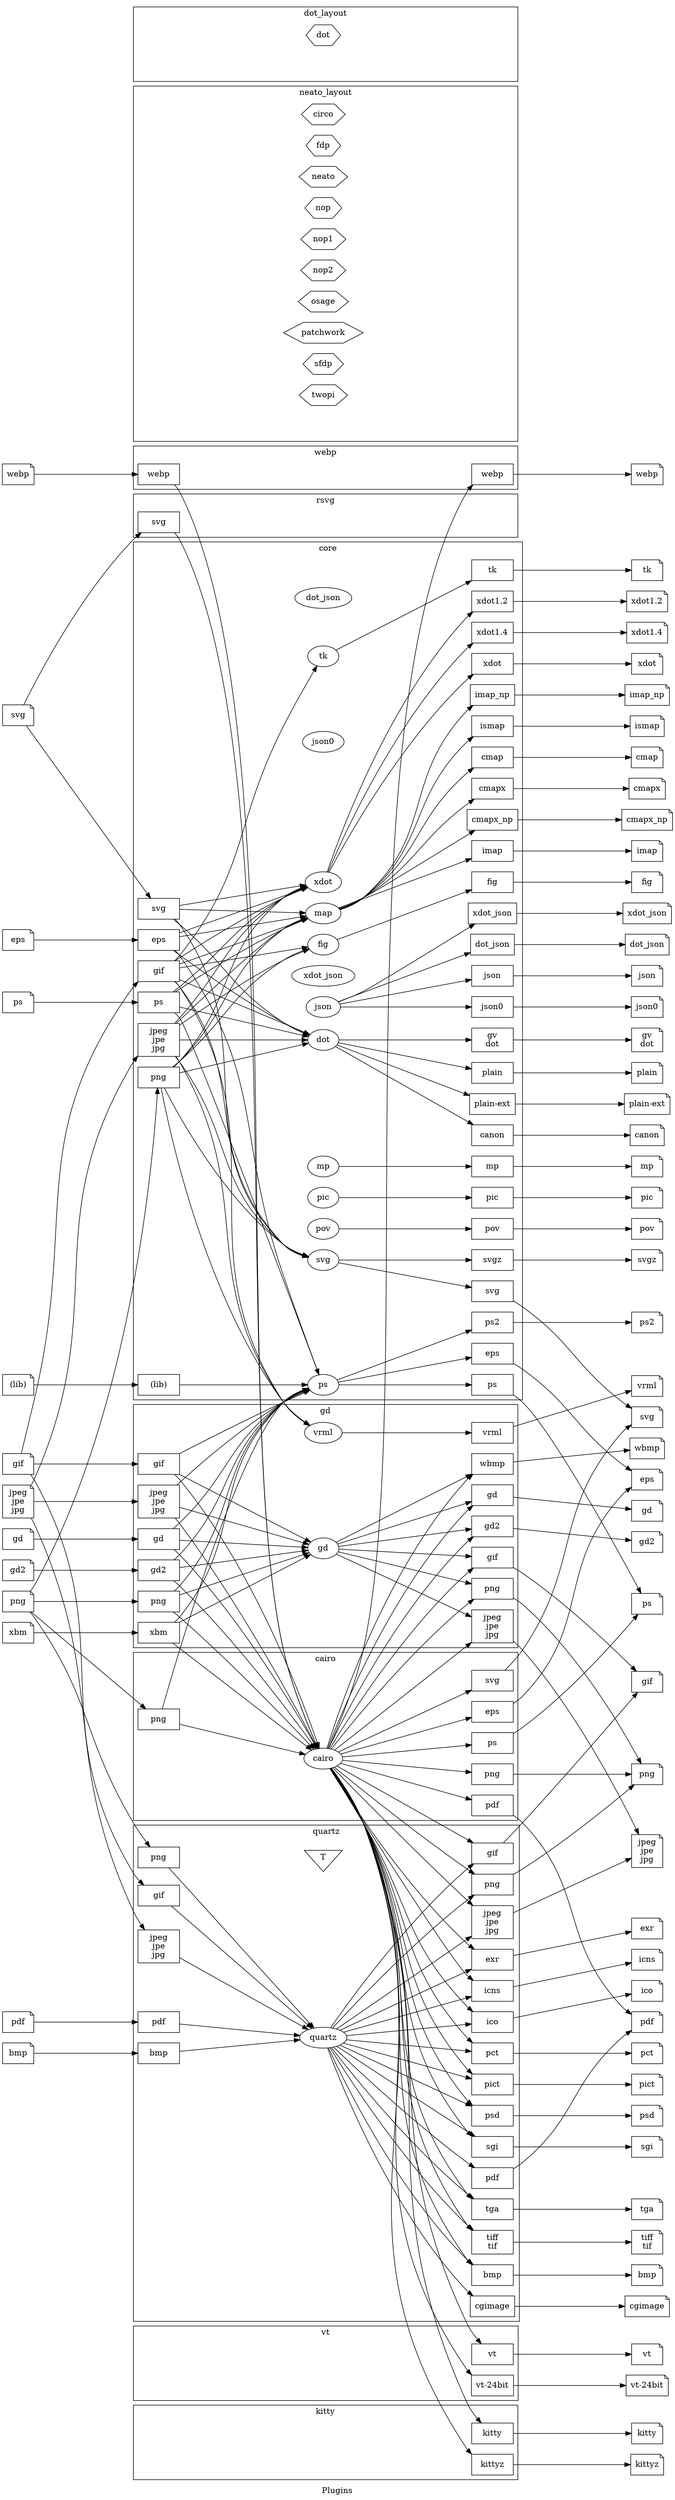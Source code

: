 digraph G {
	graph [bb="0,0,1107,4340.5",
		label=Plugins,
		lheight=0.23,
		lp="553.52,12.25",
		lwidth=0.56,
		rankdir=LR,
		ranksep=2.5
	];
	node [label="\N"];
	subgraph cluster_webp {
		graph [bb="226,3491.5,861.55,3568.5",
			label=webp,
			lheight=0.23,
			lp="543.77,3556.2",
			lwidth=0.41
		];
		subgraph webp_render {
			graph [rank=same];
			webp_render_invis	[height=0.5,
				label="",
				pos="543.52,3517.5",
				style=invis,
				width=0.75];
		}
		subgraph webp_layout {
			graph [rank=same];
		}
		subgraph webp_textlayout {
			graph [rank=same];
		}
		subgraph webp_device {
			graph [rank=same];
			webp_device_webp	[height=0.5,
				label=webp,
				pos="817.55,3517.5",
				shape=box,
				width=1];
		}
		subgraph webp_loadimage {
			graph [rank=same];
			webp_loadimage_webp	[height=0.5,
				label=webp,
				pos="270,3517.5",
				shape=box,
				width=1];
		}
		webp_render_invis -> webp_device_webp	[pos="e,781.19,3517.5 570.61,3517.5 616.51,3517.5 712.32,3517.5 769.87,3517.5",
			style=invis];
		webp_loadimage_webp -> webp_render_invis	[pos="e,516.38,3517.5 306.5,3517.5 357.84,3517.5 452.41,3517.5 504.91,3517.5",
			style=invis];
	}
	subgraph cluster_vt {
		graph [bb="226,171.5,861.55,302.5",
			label=vt,
			lheight=0.23,
			lp="543.77,290.25",
			lwidth=0.15
		];
		subgraph vt_render {
			graph [rank=same];
			vt_render_invis	[height=0.5,
				label="",
				pos="543.52,197.5",
				style=invis,
				width=0.75];
		}
		subgraph vt_layout {
			graph [rank=same];
		}
		subgraph vt_textlayout {
			graph [rank=same];
		}
		subgraph vt_device {
			graph [rank=same];
			vt_device_vt	[height=0.5,
				label=vt,
				pos="817.55,251.5",
				shape=box,
				width=1];
			"vt_device_vt-24bit"	[height=0.5,
				label="vt-24bit",
				pos="817.55,197.5",
				shape=box,
				width=1];
		}
		subgraph vt_loadimage {
			graph [rank=same];
			vt_loadimage_invis	[height=0.5,
				label="",
				pos="270,197.5",
				style=invis,
				width=1];
		}
		vt_render_invis -> "vt_device_vt-24bit"	[pos="e,781.19,197.5 570.61,197.5 616.51,197.5 712.32,197.5 769.87,197.5",
			style=invis];
		vt_loadimage_invis -> vt_render_invis	[pos="e,516.38,197.5 306.5,197.5 357.84,197.5 452.41,197.5 504.91,197.5",
			style=invis];
	}
	subgraph cluster_rsvg {
		graph [bb="226,3406.5,861.55,3483.5",
			label=rsvg,
			lheight=0.23,
			lp="543.77,3471.2",
			lwidth=0.32
		];
		subgraph rsvg_render {
			graph [rank=same];
			rsvg_render_invis	[height=0.5,
				label="",
				pos="543.52,3432.5",
				style=invis,
				width=0.75];
		}
		subgraph rsvg_layout {
			graph [rank=same];
		}
		subgraph rsvg_textlayout {
			graph [rank=same];
		}
		subgraph rsvg_device {
			graph [rank=same];
			rsvg_device_invis	[height=0.5,
				label="",
				pos="817.55,3432.5",
				style=invis,
				width=1];
		}
		subgraph rsvg_loadimage {
			graph [rank=same];
			rsvg_loadimage_svg	[height=0.5,
				label=svg,
				pos="270,3432.5",
				shape=box,
				width=1];
		}
		rsvg_render_invis -> rsvg_device_invis	[pos="e,781.19,3432.5 570.61,3432.5 616.51,3432.5 712.32,3432.5 769.87,3432.5",
			style=invis];
		rsvg_loadimage_svg -> rsvg_render_invis	[pos="e,516.38,3432.5 306.5,3432.5 357.84,3432.5 452.41,3432.5 504.91,3432.5",
			style=invis];
	}
	subgraph cluster_quartz {
		graph [bb="226,310.5,861.55,1171.5",
			label=quartz,
			lheight=0.23,
			lp="543.77,1159.2",
			lwidth=0.47
		];
		subgraph quartz_render {
			graph [rank=same];
			render_quartz	[height=0.5,
				label=quartz,
				pos="543.52,801.5",
				width=0.94305];
		}
		subgraph quartz_layout {
			graph [rank=same];
		}
		subgraph quartz_textlayout {
			graph [rank=same];
			textlayout_textlayout	[height=0.68056,
				label=T,
				pos="543.52,1114.5",
				shape=invtriangle,
				width=0.91936];
		}
		subgraph quartz_device {
			graph [rank=same];
			quartz_device_bmp	[height=0.5,
				label=bmp,
				pos="817.55,390.5",
				shape=box,
				width=1];
			quartz_device_cgimage	[height=0.5,
				label=cgimage,
				pos="817.55,336.5",
				shape=box,
				width=1];
			quartz_device_exr	[height=0.5,
				label=exr,
				pos="817.55,936.5",
				shape=box,
				width=1];
			quartz_device_gif	[height=0.5,
				label=gif,
				pos="817.55,1120.5",
				shape=box,
				width=1];
			quartz_device_icns	[height=0.5,
				label=icns,
				pos="817.55,882.5",
				shape=box,
				width=1];
			quartz_device_ico	[height=0.5,
				label=ico,
				pos="817.55,828.5",
				shape=box,
				width=1];
			quartz_device_jpg	[height=0.79861,
				label="jpeg\njpe\njpg",
				pos="817.55,1001.5",
				shape=box,
				width=1];
			quartz_device_pct	[height=0.5,
				label=pct,
				pos="817.55,774.5",
				shape=box,
				width=1];
			quartz_device_pdf	[height=0.5,
				label=pdf,
				pos="817.55,558.5",
				shape=box,
				width=1];
			quartz_device_pict	[height=0.5,
				label=pict,
				pos="817.55,720.5",
				shape=box,
				width=1];
			quartz_device_png	[height=0.5,
				label=png,
				pos="817.55,1066.5",
				shape=box,
				width=1];
			quartz_device_psd	[height=0.5,
				label=psd,
				pos="817.55,666.5",
				shape=box,
				width=1];
			quartz_device_sgi	[height=0.5,
				label=sgi,
				pos="817.55,612.5",
				shape=box,
				width=1];
			quartz_device_tga	[height=0.5,
				label=tga,
				pos="817.55,504.5",
				shape=box,
				width=1];
			quartz_device_tif	[height=0.56944,
				label="tiff\ntif",
				pos="817.55,447.5",
				shape=box,
				width=1];
		}
		subgraph quartz_loadimage {
			graph [rank=same];
			quartz_loadimage_bmp	[height=0.5,
				label=bmp,
				pos="270,774.5",
				shape=box,
				width=1];
			quartz_loadimage_gif	[height=0.5,
				label=gif,
				pos="270,1048.5",
				shape=box,
				width=1];
			quartz_loadimage_jpg	[height=0.79861,
				label="jpeg\njpe\njpg",
				pos="270,959.5",
				shape=box,
				width=1];
			quartz_loadimage_pdf	[height=0.5,
				label=pdf,
				pos="270,828.5",
				shape=box,
				width=1];
			quartz_loadimage_png	[height=0.5,
				label=png,
				pos="270,1114.5",
				shape=box,
				width=1];
		}
		render_quartz -> quartz_device_bmp	[pos="e,790,408.93 552.45,783.91 578.84,726.57 668.52,541.65 781.05,417.5 781.3,417.22 781.56,416.94 781.82,416.66"];
		render_quartz -> quartz_device_cgimage	[pos="e,789.83,354.78 550.99,783.59 574.34,720.63 659.39,505.65 781.05,363.5 781.29,363.21 781.54,362.93 781.79,362.64"];
		render_quartz -> quartz_device_exr	[pos="e,781.18,918.95 569.14,813.72 614.79,836.37 713.18,885.2 771.19,913.99"];
		render_quartz -> quartz_device_gif	[pos="e,790.72,1102 556.08,818.48 588.38,865.31 683.64,999.03 781.05,1093.5 781.42,1093.9 781.8,1094.2 782.18,1094.6"];
		render_quartz -> quartz_device_icns	[pos="e,781.24,871.99 573.63,810.17 620.79,824.21 714.26,852.04 770.51,868.79"];
		render_quartz -> quartz_device_ico	[pos="e,781.47,825.02 577.33,804.76 625.49,809.54 715.5,818.47 770.33,823.91"];
		render_quartz -> quartz_device_jpg	[pos="e,781.34,975.62 564.09,815.88 607.33,847.68 711.98,924.62 772.09,968.82"];
		render_quartz -> quartz_device_pct	[pos="e,781.47,777.98 577.33,798.24 625.49,793.46 715.5,784.53 770.33,779.09"];
		render_quartz -> quartz_device_pdf	[pos="e,791.88,576.81 560.7,785.79 598.35,749.42 695.21,657.09 781.05,585.5 781.69,584.96 782.35,584.42 783.01,583.87"];
		render_quartz -> quartz_device_pict	[pos="e,781.24,731.01 573.63,792.83 620.79,778.79 714.26,750.96 770.51,734.21"];
		render_quartz -> quartz_device_png	[pos="e,791.37,1048 559.3,817.86 595.49,857.58 692.09,961.58 781.05,1039.5 781.55,1039.9 782.07,1040.4 782.59,1040.8"];
		render_quartz -> quartz_device_psd	[pos="e,781.18,684.05 569.14,789.28 614.79,766.63 713.18,717.8 771.19,689.01"];
		render_quartz -> quartz_device_sgi	[pos="e,789.96,630.97 564.97,787.29 610.97,755.34 723.08,677.44 780.84,637.31"];
		render_quartz -> quartz_device_tga	[pos="e,791.2,522.77 557.32,784.65 591.23,740.54 687.19,619.08 781.05,531.5 781.54,531.04 782.04,530.58 782.55,530.11"];
		render_quartz -> quartz_device_tif	[pos="e,790.29,468.44 555.03,784.24 586.06,733.99 681.37,584.52 781.05,477.5 781.4,477.12 781.76,476.73 782.13,476.35"];
		quartz_loadimage_bmp -> render_quartz	[pos="e,509.99,798.26 306.5,778.03 355.91,782.94 445.38,791.84 498.83,797.16"];
		quartz_loadimage_gif -> render_quartz	[pos="e,525.38,817.1 290.97,1030.3 339.46,986.22 463.4,873.48 517.09,824.64"];
		quartz_loadimage_jpg -> render_quartz	[pos="e,519.72,814.77 306.5,938.84 359.48,908.01 458.51,850.39 509.82,820.53"];
		quartz_loadimage_pdf -> render_quartz	[pos="e,509.99,804.74 306.5,824.97 355.91,820.06 445.38,811.16 498.83,805.84"];
		quartz_loadimage_png -> render_quartz	[pos="e,528.5,817.96 287.45,1096.3 293.33,1089.8 299.99,1082.3 306,1075.5 386.16,984.43 479.93,874.89 521.2,826.53"];
		quartz_loadimage_png -> textlayout_textlayout	[pos="e,520.79,1114.5 306.5,1114.5 359.33,1114.5 457.93,1114.5 509.37,1114.5",
			style=invis];
	}
	subgraph cluster_cairo {
		graph [bb="226,1179.5,861.55,1472.5",
			label=cairo,
			lheight=0.23,
			lp="543.77,1460.2",
			lwidth=0.38
		];
		subgraph cairo_render {
			graph [rank=same];
			render_cairo	[height=0.5,
				label=cairo,
				pos="543.52,1286.5",
				width=0.8151];
		}
		subgraph cairo_layout {
			graph [rank=same];
		}
		subgraph cairo_textlayout {
			graph [rank=same];
		}
		subgraph cairo_device {
			graph [rank=same];
			cairo_device_eps	[height=0.5,
				label=eps,
				pos="817.55,1367.5",
				shape=box,
				width=1];
			cairo_device_pdf	[height=0.5,
				label=pdf,
				pos="817.55,1205.5",
				shape=box,
				width=1];
			cairo_device_png	[height=0.5,
				label=png,
				pos="817.55,1259.5",
				shape=box,
				width=1];
			cairo_device_ps	[height=0.5,
				label=ps,
				pos="817.55,1313.5",
				shape=box,
				width=1];
			cairo_device_svg	[height=0.5,
				label=svg,
				pos="817.55,1421.5",
				shape=box,
				width=1];
		}
		subgraph cairo_loadimage {
			graph [rank=same];
			cairo_loadimage_png	[height=0.5,
				label=png,
				pos="270,1354.5",
				shape=box,
				width=1];
		}
		render_cairo -> cairo_device_eps	[pos="e,781.19,1357 570.61,1294.3 616.61,1308 712.72,1336.6 770.23,1353.7"];
		render_cairo -> cairo_device_pdf	[pos="e,781.19,1216 570.61,1278.7 616.61,1265 712.72,1236.4 770.23,1219.3"];
		render_cairo -> cairo_device_png	[pos="e,781.44,1263 572.86,1283.7 619.71,1279 713.74,1269.7 770.31,1264.1"];
		render_cairo -> cairo_device_ps	[pos="e,781.44,1310 572.86,1289.3 619.71,1294 713.74,1303.3 770.31,1308.9"];
		render_cairo -> cairo_device_svg	[pos="e,781.32,1404 566.78,1297.5 611.31,1319.6 712.13,1369.7 771.16,1399"];
		cairo_loadimage_png -> render_cairo	[pos="e,515.99,1293.1 306.5,1345.6 357.82,1332.8 452.32,1309.1 504.84,1295.9"];
	}
	subgraph cluster_neato_layout {
		graph [bb="226,3576.5,861.55,4193.5",
			label=neato_layout,
			lheight=0.23,
			lp="543.77,4181.2",
			lwidth=0.97
		];
		subgraph neato_layout_render {
			graph [rank=same];
			neato_layout_render_invis	[height=0.5,
				label="",
				pos="543.52,3602.5",
				style=invis,
				width=0.75];
		}
		subgraph neato_layout_layout {
			graph [rank=same];
			layout_circo	[height=0.5,
				label=circo,
				pos="543.52,4142.5",
				shape=hexagon,
				width=0.9412];
			layout_fdp	[height=0.5,
				label=fdp,
				pos="543.52,4088.5",
				shape=hexagon,
				width=0.75];
			layout_neato	[height=0.5,
				label=neato,
				pos="543.52,4034.5",
				shape=hexagon,
				width=0.99045];
			layout_nop	[height=0.5,
				label=nop,
				pos="543.52,3980.5",
				shape=hexagon,
				width=0.79345];
			layout_nop1	[height=0.5,
				label=nop1,
				pos="543.52,3926.5",
				shape=hexagon,
				width=0.9412];
			layout_nop2	[height=0.5,
				label=nop2,
				pos="543.52,3872.5",
				shape=hexagon,
				width=0.9412];
			layout_osage	[height=0.5,
				label=osage,
				pos="543.52,3818.5",
				shape=hexagon,
				width=1.0233];
			layout_patchwork	[height=0.5,
				label=patchwork,
				pos="543.52,3764.5",
				shape=hexagon,
				width=1.5978];
			layout_sfdp	[height=0.5,
				label=sfdp,
				pos="543.52,3710.5",
				shape=hexagon,
				width=0.85912];
			layout_twopi	[height=0.5,
				label=twopi,
				pos="543.52,3656.5",
				shape=hexagon,
				width=1.0233];
		}
		subgraph neato_layout_textlayout {
			graph [rank=same];
		}
		subgraph neato_layout_device {
			graph [rank=same];
			neato_layout_device_invis	[height=0.5,
				label="",
				pos="817.55,3602.5",
				style=invis,
				width=1];
		}
		subgraph neato_layout_loadimage {
			graph [rank=same];
			neato_layout_loadimage_invis	[height=0.5,
				label="",
				pos="270,3629.5",
				style=invis,
				width=1];
		}
		neato_layout_render_invis -> neato_layout_device_invis	[pos="e,781.19,3602.5 570.61,3602.5 616.51,3602.5 712.32,3602.5 769.87,3602.5",
			style=invis];
		neato_layout_loadimage_invis -> neato_layout_render_invis	[pos="e,516.58,3605.1 305.66,3626.1 356.97,3621 452.71,3611.4 505.4,3606.2",
			style=invis];
		neato_layout_loadimage_invis -> layout_twopi	[pos="e,509.76,3653.2 305.66,3632.9 354.81,3637.8 444.74,3646.8 498.53,3652.1",
			style=invis];
	}
	subgraph cluster_kitty {
		graph [bb="226,32.5,861.55,163.5",
			label=kitty,
			lheight=0.23,
			lp="543.77,151.25",
			lwidth=0.34
		];
		subgraph kitty_render {
			graph [rank=same];
			kitty_render_invis	[height=0.5,
				label="",
				pos="543.52,58.5",
				style=invis,
				width=0.75];
		}
		subgraph kitty_layout {
			graph [rank=same];
		}
		subgraph kitty_textlayout {
			graph [rank=same];
		}
		subgraph kitty_device {
			graph [rank=same];
			kitty_device_kitty	[height=0.5,
				label=kitty,
				pos="817.55,112.5",
				shape=box,
				width=1];
			kitty_device_kittyz	[height=0.5,
				label=kittyz,
				pos="817.55,58.5",
				shape=box,
				width=1];
		}
		subgraph kitty_loadimage {
			graph [rank=same];
			kitty_loadimage_invis	[height=0.5,
				label="",
				pos="270,58.5",
				style=invis,
				width=1];
		}
		kitty_render_invis -> kitty_device_kittyz	[pos="e,781.19,58.5 570.61,58.5 616.51,58.5 712.32,58.5 769.87,58.5",
			style=invis];
		kitty_loadimage_invis -> kitty_render_invis	[pos="e,516.38,58.5 306.5,58.5 357.84,58.5 452.41,58.5 504.91,58.5",
			style=invis];
	}
	subgraph cluster_gd {
		graph [bb="226,1480.5,861.55,1903.5",
			label=gd,
			lheight=0.23,
			lp="543.77,1891.2",
			lwidth=0.19
		];
		subgraph gd_render {
			graph [rank=same];
			render_gd	[height=0.5,
				label=gd,
				pos="543.52,1652.5",
				width=0.75];
			render_vrml	[height=0.5,
				label=vrml,
				pos="543.52,1852.5",
				width=0.80088];
		}
		subgraph gd_layout {
			graph [rank=same];
		}
		subgraph gd_textlayout {
			graph [rank=same];
		}
		subgraph gd_device {
			graph [rank=same];
			gd_device_gd	[height=0.5,
				label=gd,
				pos="817.55,1744.5",
				shape=box,
				width=1];
			gd_device_gd2	[height=0.5,
				label=gd2,
				pos="817.55,1690.5",
				shape=box,
				width=1];
			gd_device_gif	[height=0.5,
				label=gif,
				pos="817.55,1636.5",
				shape=box,
				width=1];
			gd_device_jpg	[height=0.79861,
				label="jpeg\njpe\njpg",
				pos="817.55,1517.5",
				shape=box,
				width=1];
			gd_device_png	[height=0.5,
				label=png,
				pos="817.55,1582.5",
				shape=box,
				width=1];
			gd_device_vrml	[height=0.5,
				label=vrml,
				pos="817.55,1852.5",
				shape=box,
				width=1];
			gd_device_wbmp	[height=0.5,
				label=wbmp,
				pos="817.55,1798.5",
				shape=box,
				width=1];
		}
		subgraph gd_loadimage {
			graph [rank=same];
			gd_loadimage_gd	[height=0.5,
				label=gd,
				pos="270,1668.5",
				shape=box,
				width=1];
			gd_loadimage_gd2	[height=0.5,
				label=gd2,
				pos="270,1614.5",
				shape=box,
				width=1];
			gd_loadimage_gif	[height=0.5,
				label=gif,
				pos="270,1798.5",
				shape=box,
				width=1];
			gd_loadimage_jpg	[height=0.79861,
				label="jpeg\njpe\njpg",
				pos="270,1733.5",
				shape=box,
				width=1];
			gd_loadimage_png	[height=0.5,
				label=png,
				pos="270,1560.5",
				shape=box,
				width=1];
			gd_loadimage_xbm	[height=0.5,
				label=xbm,
				pos="270,1506.5",
				shape=box,
				width=1];
		}
		render_gd -> gd_device_gd	[pos="e,781.32,1732.6 568.19,1660.5 613.24,1675.7 712.04,1709.2 770.54,1728.9"];
		render_gd -> gd_device_gd2	[pos="e,781.49,1685.6 570.11,1656.1 615.9,1662.5 712.41,1676 770.14,1684"];
		render_gd -> gd_device_gif	[pos="e,781.19,1638.6 570.61,1651 616.51,1648.3 712.32,1642.6 769.87,1639.2"];
		render_gd -> gd_device_jpg	[pos="e,781.48,1534.9 565.87,1641.9 609.94,1620 711.83,1569.5 771.26,1540"];
		render_gd -> gd_device_png	[pos="e,781.18,1591.6 569.14,1646.2 614.51,1634.5 711.96,1609.4 770.1,1594.5"];
		render_gd -> gd_device_wbmp	[pos="e,782.1,1780 564.97,1663.5 608.77,1687 712.52,1742.7 772.2,1774.7"];
		render_vrml -> gd_device_vrml	[pos="e,781.37,1852.5 572.61,1852.5 619.25,1852.5 713.13,1852.5 769.86,1852.5"];
		gd_loadimage_gd -> render_gd	[pos="e,516.38,1654 306.5,1666.4 357.84,1663.4 452.41,1657.8 504.91,1654.7"];
		gd_loadimage_gd2 -> render_gd	[pos="e,516.76,1648.9 306.5,1619.5 358.08,1626.7 453.3,1640 505.65,1647.3"];
		gd_loadimage_gif -> render_gd	[pos="e,521.99,1663.5 305.39,1780 358.81,1751.3 460.89,1696.4 511.91,1669"];
		gd_loadimage_jpg -> render_gd	[pos="e,518.26,1659.7 306.5,1722.9 358.62,1707.4 455.28,1678.5 507.27,1663"];
		gd_loadimage_png -> render_gd	[pos="e,518.99,1644.5 306.5,1572.5 358.99,1590.3 456.69,1623.4 508.39,1640.9"];
		gd_loadimage_xbm -> render_gd	[pos="e,521.99,1641.5 305.39,1525 358.81,1553.7 460.89,1608.6 511.91,1636"];
	}
	subgraph cluster_dot_layout {
		graph [bb="226,4201.5,861.55,4332.5",
			label=dot_layout,
			lheight=0.23,
			lp="543.77,4320.2",
			lwidth=0.80
		];
		subgraph dot_layout_render {
			graph [rank=same];
			dot_layout_render_invis	[height=0.5,
				label="",
				pos="543.52,4227.5",
				style=invis,
				width=0.75];
		}
		subgraph dot_layout_layout {
			graph [rank=same];
			layout_dot	[height=0.5,
				label=dot,
				pos="543.52,4281.5",
				shape=hexagon,
				width=0.75];
		}
		subgraph dot_layout_textlayout {
			graph [rank=same];
		}
		subgraph dot_layout_device {
			graph [rank=same];
			dot_layout_device_invis	[height=0.5,
				label="",
				pos="817.55,4227.5",
				style=invis,
				width=1];
		}
		subgraph dot_layout_loadimage {
			graph [rank=same];
			dot_layout_loadimage_invis	[height=0.5,
				label="",
				pos="270,4254.5",
				style=invis,
				width=1];
		}
		dot_layout_render_invis -> dot_layout_device_invis	[pos="e,781.19,4227.5 570.61,4227.5 616.51,4227.5 712.32,4227.5 769.87,4227.5",
			style=invis];
		dot_layout_loadimage_invis -> dot_layout_render_invis	[pos="e,516.58,4230.1 305.66,4251.1 356.97,4246 452.71,4236.4 505.4,4231.2",
			style=invis];
		dot_layout_loadimage_invis -> layout_dot	[pos="e,518.08,4279.1 305.66,4257.9 357.39,4263.1 454.29,4272.7 506.69,4277.9",
			style=invis];
	}
	subgraph cluster_core {
		graph [bb="226,1911.5,862.05,3398.5",
			label=core,
			lheight=0.23,
			lp="544.02,3386.2",
			lwidth=0.32
		];
		subgraph core_render {
			graph [rank=same];
			render_dot	[height=0.5,
				label=dot,
				pos="543.52,2534.5",
				width=0.75];
			render_dot_json	[height=0.5,
				label=dot_json,
				pos="543.52,3299.5",
				width=1.1847];
			render_fig	[height=0.5,
				label=fig,
				pos="543.52,2699.5",
				width=0.75];
			render_json	[height=0.5,
				label=json,
				pos="543.52,2591.5",
				width=0.75];
			render_json0	[height=0.5,
				label=json0,
				pos="543.52,3050.5",
				width=0.85775];
			render_map	[height=0.5,
				label=map,
				pos="543.52,2753.5",
				width=0.75823];
			render_mp	[height=0.5,
				label=mp,
				pos="543.52,2315.5",
				width=0.75];
			render_pic	[height=0.5,
				label=pic,
				pos="543.52,2261.5",
				width=0.75];
			render_pov	[height=0.5,
				label=pov,
				pos="543.52,2207.5",
				width=0.75];
			render_ps	[height=0.5,
				label=ps,
				pos="543.52,1937.5",
				width=0.75];
			render_svg	[height=0.5,
				label=svg,
				pos="543.52,2153.5",
				width=0.75];
			render_tk	[height=0.5,
				label=tk,
				pos="543.52,3198.5",
				width=0.75];
			render_xdot	[height=0.5,
				label=xdot,
				pos="543.52,2807.5",
				width=0.75823];
			render_xdot_json	[height=0.5,
				label=xdot_json,
				pos="543.52,2645.5",
				width=1.3127];
		}
		subgraph core_layout {
			graph [rank=same];
		}
		subgraph core_textlayout {
			graph [rank=same];
		}
		subgraph core_device {
			graph [rank=same];
			core_device_canon	[height=0.5,
				label=canon,
				pos="817.55,2369.5",
				shape=box,
				width=1];
			core_device_cmap	[height=0.5,
				label=cmap,
				pos="817.55,3023.5",
				shape=box,
				width=1];
			core_device_cmapx	[height=0.5,
				label=cmapx,
				pos="817.55,2969.5",
				shape=box,
				width=1];
			core_device_cmapx_np	[height=0.5,
				label=cmapx_np,
				pos="817.55,2915.5",
				shape=box,
				width=1.0139];
			core_device_gv	[height=0.56944,
				label="gv\ndot",
				pos="817.55,2534.5",
				shape=box,
				width=1];
			core_device_dot_json	[height=0.5,
				label=dot_json,
				pos="817.55,2699.5",
				shape=box,
				width=1];
			core_device_eps	[height=0.5,
				label=eps,
				pos="817.55,1991.5",
				shape=box,
				width=1];
			core_device_fig	[height=0.5,
				label=fig,
				pos="817.55,2807.5",
				shape=box,
				width=1];
			core_device_imap	[height=0.5,
				label=imap,
				pos="817.55,2861.5",
				shape=box,
				width=1];
			core_device_imap_np	[height=0.5,
				label=imap_np,
				pos="817.55,3131.5",
				shape=box,
				width=1];
			core_device_ismap	[height=0.5,
				label=ismap,
				pos="817.55,3077.5",
				shape=box,
				width=1];
			core_device_json	[height=0.5,
				label=json,
				pos="817.55,2645.5",
				shape=box,
				width=1];
			core_device_json0	[height=0.5,
				label=json0,
				pos="817.55,2591.5",
				shape=box,
				width=1];
			core_device_mp	[height=0.5,
				label=mp,
				pos="817.55,2315.5",
				shape=box,
				width=1];
			core_device_pic	[height=0.5,
				label=pic,
				pos="817.55,2261.5",
				shape=box,
				width=1];
			core_device_plain	[height=0.5,
				label=plain,
				pos="817.55,2477.5",
				shape=box,
				width=1];
			"core_device_plain-ext"	[height=0.5,
				label="plain-ext",
				pos="817.55,2423.5",
				shape=box,
				width=1];
			core_device_pov	[height=0.5,
				label=pov,
				pos="817.55,2207.5",
				shape=box,
				width=1];
			core_device_ps	[height=0.5,
				label=ps,
				pos="817.55,1937.5",
				shape=box,
				width=1];
			core_device_ps2	[height=0.5,
				label=ps2,
				pos="817.55,2045.5",
				shape=box,
				width=1];
			core_device_svg	[height=0.5,
				label=svg,
				pos="817.55,2099.5",
				shape=box,
				width=1];
			core_device_svgz	[height=0.5,
				label=svgz,
				pos="817.55,2153.5",
				shape=box,
				width=1];
			core_device_tk	[height=0.5,
				label=tk,
				pos="817.55,3347.5",
				shape=box,
				width=1];
			core_device_xdot	[height=0.5,
				label=xdot,
				pos="817.55,3185.5",
				shape=box,
				width=1];
			"core_device_xdot1.2"	[height=0.5,
				label="xdot1.2",
				pos="817.55,3293.5",
				shape=box,
				width=1];
			"core_device_xdot1.4"	[height=0.5,
				label="xdot1.4",
				pos="817.55,3239.5",
				shape=box,
				width=1];
			core_device_xdot_json	[height=0.5,
				label=xdot_json,
				pos="817.55,2753.5",
				shape=box,
				width=1];
		}
		subgraph core_loadimage {
			graph [rank=same];
			"core_loadimage_(lib)"	[height=0.5,
				label="(lib)",
				pos="270,1937.5",
				shape=box,
				width=1];
			core_loadimage_eps	[height=0.5,
				label=eps,
				pos="270,2707.5",
				shape=box,
				width=1];
			core_loadimage_gif	[height=0.5,
				label=gif,
				pos="270,2653.5",
				shape=box,
				width=1];
			core_loadimage_jpg	[height=0.79861,
				label="jpeg\njpe\njpg",
				pos="270,2534.5",
				shape=box,
				width=1];
			core_loadimage_png	[height=0.5,
				label=png,
				pos="270,2469.5",
				shape=box,
				width=1];
			core_loadimage_ps	[height=0.5,
				label=ps,
				pos="270,2599.5",
				shape=box,
				width=1];
			core_loadimage_svg	[height=0.5,
				label=svg,
				pos="270,2761.5",
				shape=box,
				width=1];
		}
		render_dot -> core_device_canon	[pos="e,786.31,2387.8 564.09,2522.6 608.42,2495.7 717.29,2429.7 776.54,2393.8"];
		render_dot -> core_device_gv	[pos="e,781.19,2534.5 570.61,2534.5 616.51,2534.5 712.32,2534.5 769.87,2534.5"];
		render_dot -> core_device_plain	[pos="e,781.33,2484.9 569.63,2529.2 615.25,2519.7 712.39,2499.3 770.3,2487.2"];
		render_dot -> "core_device_plain-ext"	[pos="e,781.47,2437.8 567.25,2525.2 611.96,2507 712.14,2466.1 770.99,2442.1"];
		render_fig -> core_device_fig	[pos="e,781.47,2793.6 567.25,2708.5 611.96,2726.3 712.14,2766 770.99,2789.4"];
		render_json -> core_device_dot_json	[pos="e,781.47,2685.6 567.25,2600.5 611.96,2618.3 712.14,2658 770.99,2681.4"];
		render_json -> core_device_json	[pos="e,781.33,2638.5 569.63,2596.5 615.25,2605.5 712.39,2624.8 770.3,2636.3"];
		render_json -> core_device_json0	[pos="e,781.19,2591.5 570.61,2591.5 616.51,2591.5 712.32,2591.5 769.87,2591.5"];
		render_json -> core_device_xdot_json	[pos="e,789.59,2735.2 566.56,2601.3 577.13,2606.2 589.9,2612.4 601.05,2618.5 665.69,2654 737.76,2700.7 780.02,2728.8"];
		render_map -> core_device_cmap	[pos="e,791.14,3005.3 568.09,2762.1 578.76,2766.6 591.17,2772.8 601.05,2780.5 699.7,2857.2 690.74,2910.1 781.05,2996.5 781.53,2997 782.03,\
2997.4 782.54,2997.9"];
		render_map -> core_device_cmapx	[pos="e,791.89,2951.2 567.61,2762.7 578.19,2767.4 590.65,2773.6 601.05,2780.5 690.52,2840.3 698.14,2873.9 781.05,2942.5 781.69,2943 782.35,\
2943.6 783.02,2944.1"];
		render_map -> core_device_cmapx_np	[pos="e,789.59,2897.2 566.83,2763.4 577.35,2768.3 589.99,2774.4 601.05,2780.5 665.69,2816 737.76,2862.7 780.02,2890.8"];
		render_map -> core_device_imap	[pos="e,781.47,2847.6 567.25,2762.5 611.96,2780.3 712.14,2820 770.99,2843.4"];
		render_map -> core_device_imap_np	[pos="e,789.87,3113.2 568.5,2761.1 579.39,2765.5 591.86,2771.9 601.05,2780.5 721.05,2893.3 673.19,2980 781.05,3104.5 781.29,3104.8 781.54,\
3105.1 781.8,3105.4"];
		render_map -> core_device_ismap	[pos="e,790.47,3059.3 568.47,2761.6 579.23,2766 591.6,2772.3 601.05,2780.5 710.02,2875 682.29,2945.4 781.05,3050.5 781.4,3050.9 781.77,\
3051.3 782.14,3051.6"];
		render_mp -> core_device_mp	[pos="e,781.19,2315.5 570.61,2315.5 616.51,2315.5 712.32,2315.5 769.87,2315.5"];
		render_pic -> core_device_pic	[pos="e,781.19,2261.5 570.61,2261.5 616.51,2261.5 712.32,2261.5 769.87,2261.5"];
		render_pov -> core_device_pov	[pos="e,781.19,2207.5 570.61,2207.5 616.51,2207.5 712.32,2207.5 769.87,2207.5"];
		render_ps -> core_device_eps	[pos="e,781.33,1984.5 569.63,1942.5 615.25,1951.5 712.39,1970.8 770.3,1982.3"];
		render_ps -> core_device_ps	[pos="e,781.19,1937.5 570.61,1937.5 616.51,1937.5 712.32,1937.5 769.87,1937.5"];
		render_ps -> core_device_ps2	[pos="e,781.47,2031.6 567.25,1946.5 611.96,1964.3 712.14,2004 770.99,2027.4"];
		render_svg -> core_device_svg	[pos="e,781.33,2106.5 569.63,2148.5 615.25,2139.5 712.39,2120.2 770.3,2108.7"];
		render_svg -> core_device_svgz	[pos="e,781.19,2153.5 570.61,2153.5 616.51,2153.5 712.32,2153.5 769.87,2153.5"];
		render_tk -> core_device_tk	[pos="e,783.01,3329.1 564.97,3209.7 609,3233.8 713.62,3291.1 773.15,3323.7"];
		render_xdot -> core_device_xdot	[pos="e,790.48,3167.3 553.4,2824.6 581.64,2878.1 673.84,3045 781.05,3158.5 781.4,3158.9 781.77,3159.3 782.14,3159.6"];
		render_xdot -> "core_device_xdot1.2"	[pos="e,789.78,3275.3 550.46,2825.4 572.62,2890.3 655.71,3117.1 781.05,3266.5 781.29,3266.8 781.53,3267.1 781.78,3267.4"];
		render_xdot -> "core_device_xdot1.4"	[pos="e,789.93,3221.1 551.68,2824.8 576.64,2883.9 664.74,3081.1 781.05,3212.5 781.3,3212.8 781.55,3213.1 781.81,3213.3"];
		"core_loadimage_(lib)" -> render_ps	[pos="e,516.38,1937.5 306.5,1937.5 357.84,1937.5 452.41,1937.5 504.91,1937.5"];
		core_loadimage_eps -> render_dot	[pos="e,521.31,2545.1 296.94,2689 336.81,2660.9 415.91,2606.3 486,2564.5 494.05,2559.7 502.94,2554.8 511.23,2550.4"];
		core_loadimage_eps -> render_map	[pos="e,516.76,2749.1 306.5,2713.5 358.08,2722.3 453.3,2738.4 505.65,2747.3"];
		core_loadimage_eps -> render_ps	[pos="e,537.16,1955.4 298.24,2689.3 301.12,2686.6 303.8,2683.6 306,2680.5 327.84,2649.3 493.94,2099.2 533.9,1966.2"];
		core_loadimage_eps -> render_xdot	[pos="e,518.99,2798.8 306.5,2720.6 358.99,2739.9 456.69,2775.9 508.39,2794.9"];
		core_loadimage_gif -> render_dot	[pos="e,520.43,2544.2 306.5,2637.9 359.53,2614.7 458.68,2571.2 509.96,2548.8"];
		core_loadimage_gif -> render_fig	[pos="e,517.13,2695.2 306.5,2659.5 358.22,2668.3 453.8,2684.5 506.06,2693.3"];
		core_loadimage_gif -> render_map	[pos="e,518.99,2744.8 306.5,2666.6 358.99,2685.9 456.69,2721.9 508.39,2740.9"];
		core_loadimage_gif -> render_svg	[pos="e,518.33,2160.5 298.01,2635.1 300.93,2632.5 303.68,2629.6 306,2626.5 435.13,2456.2 339.61,2336.3 486,2180.5 492.06,2174.1 499.97,\
2169 507.96,2165.1"];
		core_loadimage_gif -> render_tk	[pos="e,534.41,3181.3 297.89,2672 300.83,2674.6 303.62,2677.5 306,2680.5 426.26,2832.4 405,2901.5 486,3077.5 500.8,3109.6 518.04,3146.5 \
529.55,3171"];
		core_loadimage_gif -> render_xdot	[pos="e,520.29,2797.4 300.09,2671.8 340.99,2697.3 418.09,2744.3 486,2780.5 493.65,2784.6 502.02,2788.7 509.92,2792.5"];
		core_loadimage_jpg -> render_dot	[pos="e,516.38,2534.5 306.5,2534.5 357.84,2534.5 452.41,2534.5 504.91,2534.5"];
		core_loadimage_jpg -> render_fig	[pos="e,520.46,2689.7 306.3,2559.1 348.22,2587.9 420.71,2636.1 486,2672.5 493.73,2676.8 502.25,2681.1 510.29,2685"];
		core_loadimage_jpg -> render_map	[pos="e,519.45,2744.3 298.39,2563.7 337.29,2604 412.06,2677.3 486,2726.5 493.16,2731.3 501.29,2735.7 509.1,2739.5"];
		core_loadimage_jpg -> render_svg	[pos="e,518.59,2161.2 298.82,2505.6 301.34,2502.6 303.78,2499.5 306,2496.5 401.36,2366 367.66,2290.6 486,2180.5 492.42,2174.5 500.41,2169.6 \
508.34,2165.7"];
		core_loadimage_jpg -> render_xdot	[pos="e,519.02,2798.9 297.85,2563.5 300.61,2566.5 303.37,2569.6 306,2572.5 387.42,2663.7 388.79,2706.4 486,2780.5 492.84,2785.7 500.84,\
2790.3 508.64,2794.1"];
		core_loadimage_png -> render_dot	[pos="e,517.51,2528.5 306.5,2478 358.35,2490.4 454.29,2513.4 506.46,2525.9"];
		core_loadimage_png -> render_fig	[pos="e,519.58,2690.6 295.4,2487.7 299.01,2490.6 302.64,2493.6 306,2496.5 390.44,2569.9 394.29,2608.4 486,2672.5 493.11,2677.5 501.27,\
2682 509.15,2685.8"];
		core_loadimage_png -> render_map	[pos="e,518.85,2745.1 296.49,2487.9 299.8,2490.7 303.06,2493.6 306,2496.5 398.11,2588 384.76,2645.3 486,2726.5 492.71,2731.9 500.66,2736.5 \
508.45,2740.3"];
		core_loadimage_png -> render_svg	[pos="e,519.04,2161.7 280.44,2451.2 306.78,2401.6 385.79,2262.9 486,2180.5 492.7,2175 500.71,2170.3 508.56,2166.4"];
		core_loadimage_png -> render_xdot	[pos="e,518.48,2799.5 297.13,2488 300.27,2490.7 303.31,2493.6 306,2496.5 406.69,2606.9 374.22,2681.3 486,2780.5 492.43,2786.2 500.28,2791 \
508.06,2794.8"];
		core_loadimage_ps -> render_dot	[pos="e,517.51,2540.5 306.5,2591 358.35,2578.6 454.29,2555.6 506.46,2543.1"];
		core_loadimage_ps -> render_map	[pos="e,520.29,2743.4 300.09,2617.8 340.99,2643.3 418.09,2690.3 486,2726.5 493.65,2730.6 502.02,2734.7 509.92,2738.5"];
		core_loadimage_ps -> render_ps	[pos="e,537.33,1955.4 298.09,2581.2 301,2578.5 303.72,2575.6 306,2572.5 382.6,2468.6 501.73,2076 534.14,1966.2"];
		core_loadimage_ps -> render_xdot	[pos="e,519.79,2798.3 295.23,2617.9 298.86,2620.8 302.55,2623.7 306,2626.5 387.71,2692.9 397.74,2723.1 486,2780.5 493.27,2785.2 501.5,\
2789.6 509.38,2793.5"];
		core_loadimage_svg -> render_dot	[pos="e,520.51,2544.5 295.35,2743.2 298.97,2740.4 302.62,2737.4 306,2734.5 389.67,2663 396.59,2628.7 486,2564.5 493.55,2559.1 502.21,2554 \
510.43,2549.6"];
		core_loadimage_svg -> render_map	[pos="e,515.99,2754.3 306.5,2760.5 357.71,2758.9 451.92,2756.2 504.5,2754.6"];
		core_loadimage_svg -> render_svg	[pos="e,518.04,2160.3 298.22,2743.3 301.11,2740.6 303.79,2737.6 306,2734.5 455.15,2522.9 315.36,2375.2 486,2180.5 491.83,2173.8 499.66,\
2168.7 507.64,2164.8"];
		core_loadimage_svg -> render_xdot	[pos="e,516.76,2803.1 306.5,2767.5 358.08,2776.3 453.3,2792.4 505.65,2801.3"];
	}
	subgraph output_formats {
		graph [rank=same];
		output_webp	[height=0.5,
			label=webp,
			pos="1070.5,3517.5",
			shape=note,
			width=0.75];
		output_vt	[height=0.5,
			label=vt,
			pos="1070.5,251.5",
			shape=note,
			width=0.75];
		"output_vt-24bit"	[height=0.5,
			label="vt-24bit",
			pos="1070.5,197.5",
			shape=note,
			width=0.81597];
		output_bmp	[height=0.5,
			label=bmp,
			pos="1070.5,390.5",
			shape=note,
			width=0.75];
		output_cgimage	[height=0.5,
			label=cgimage,
			pos="1070.5,336.5",
			shape=note,
			width=0.86806];
		output_exr	[height=0.5,
			label=exr,
			pos="1070.5,990.5",
			shape=note,
			width=0.75];
		output_gif	[height=0.5,
			label=gif,
			pos="1070.5,1420.5",
			shape=note,
			width=0.75];
		output_icns	[height=0.5,
			label=icns,
			pos="1070.5,936.5",
			shape=note,
			width=0.75];
		output_ico	[height=0.5,
			label=ico,
			pos="1070.5,882.5",
			shape=note,
			width=0.75];
		output_jpg	[height=0.79861,
			label="jpeg\njpe\njpg",
			pos="1070.5,1125.5",
			shape=note,
			width=0.75];
		output_pct	[height=0.5,
			label=pct,
			pos="1070.5,774.5",
			shape=note,
			width=0.75];
		output_pdf	[height=0.5,
			label=pdf,
			pos="1070.5,828.5",
			shape=note,
			width=0.75];
		output_pict	[height=0.5,
			label=pict,
			pos="1070.5,720.5",
			shape=note,
			width=0.75];
		output_png	[height=0.5,
			label=png,
			pos="1070.5,1259.5",
			shape=note,
			width=0.75];
		output_psd	[height=0.5,
			label=psd,
			pos="1070.5,666.5",
			shape=note,
			width=0.75];
		output_sgi	[height=0.5,
			label=sgi,
			pos="1070.5,612.5",
			shape=note,
			width=0.75];
		output_tga	[height=0.5,
			label=tga,
			pos="1070.5,504.5",
			shape=note,
			width=0.75];
		output_tif	[height=0.56944,
			label="tiff\ntif",
			pos="1070.5,447.5",
			shape=note,
			width=0.75];
		output_eps	[height=0.5,
			label=eps,
			pos="1070.5,1771.5",
			shape=note,
			width=0.75];
		output_ps	[height=0.5,
			label=ps,
			pos="1070.5,1555.5",
			shape=note,
			width=0.75];
		output_svg	[height=0.5,
			label=svg,
			pos="1070.5,1879.5",
			shape=note,
			width=0.75];
		output_kitty	[height=0.5,
			label=kitty,
			pos="1070.5,112.5",
			shape=note,
			width=0.75];
		output_kittyz	[height=0.5,
			label=kittyz,
			pos="1070.5,58.5",
			shape=note,
			width=0.75];
		output_gd	[height=0.5,
			label=gd,
			pos="1070.5,1717.5",
			shape=note,
			width=0.75];
		output_gd2	[height=0.5,
			label=gd2,
			pos="1070.5,1663.5",
			shape=note,
			width=0.75];
		output_vrml	[height=0.5,
			label=vrml,
			pos="1070.5,1933.5",
			shape=note,
			width=0.75];
		output_wbmp	[height=0.5,
			label=wbmp,
			pos="1070.5,1825.5",
			shape=note,
			width=0.75];
		output_canon	[height=0.5,
			label=canon,
			pos="1070.5,2369.5",
			shape=note,
			width=0.75];
		output_cmap	[height=0.5,
			label=cmap,
			pos="1070.5,3023.5",
			shape=note,
			width=0.75];
		output_cmapx	[height=0.5,
			label=cmapx,
			pos="1070.5,2969.5",
			shape=note,
			width=0.75];
		output_cmapx_np	[height=0.5,
			label=cmapx_np,
			pos="1070.5,2915.5",
			shape=note,
			width=1.0139];
		output_gv	[height=0.56944,
			label="gv\ndot",
			pos="1070.5,2534.5",
			shape=note,
			width=0.75];
		output_dot_json	[height=0.5,
			label=dot_json,
			pos="1070.5,2699.5",
			shape=note,
			width=0.86806];
		output_fig	[height=0.5,
			label=fig,
			pos="1070.5,2807.5",
			shape=note,
			width=0.75];
		output_imap	[height=0.5,
			label=imap,
			pos="1070.5,2861.5",
			shape=note,
			width=0.75];
		output_imap_np	[height=0.5,
			label=imap_np,
			pos="1070.5,3131.5",
			shape=note,
			width=0.88889];
		output_ismap	[height=0.5,
			label=ismap,
			pos="1070.5,3077.5",
			shape=note,
			width=0.75];
		output_json	[height=0.5,
			label=json,
			pos="1070.5,2645.5",
			shape=note,
			width=0.75];
		output_json0	[height=0.5,
			label=json0,
			pos="1070.5,2591.5",
			shape=note,
			width=0.75];
		output_mp	[height=0.5,
			label=mp,
			pos="1070.5,2315.5",
			shape=note,
			width=0.75];
		output_pic	[height=0.5,
			label=pic,
			pos="1070.5,2261.5",
			shape=note,
			width=0.75];
		output_plain	[height=0.5,
			label=plain,
			pos="1070.5,2477.5",
			shape=note,
			width=0.75];
		"output_plain-ext"	[height=0.5,
			label="plain-ext",
			pos="1070.5,2423.5",
			shape=note,
			width=0.88889];
		output_pov	[height=0.5,
			label=pov,
			pos="1070.5,2207.5",
			shape=note,
			width=0.75];
		output_ps2	[height=0.5,
			label=ps2,
			pos="1070.5,2045.5",
			shape=note,
			width=0.75];
		output_svgz	[height=0.5,
			label=svgz,
			pos="1070.5,2153.5",
			shape=note,
			width=0.75];
		output_tk	[height=0.5,
			label=tk,
			pos="1070.5,3347.5",
			shape=note,
			width=0.75];
		output_xdot	[height=0.5,
			label=xdot,
			pos="1070.5,3185.5",
			shape=note,
			width=0.75];
		"output_xdot1.2"	[height=0.5,
			label="xdot1.2",
			pos="1070.5,3293.5",
			shape=note,
			width=0.79514];
		"output_xdot1.4"	[height=0.5,
			label="xdot1.4",
			pos="1070.5,3239.5",
			shape=note,
			width=0.79514];
		output_xdot_json	[height=0.5,
			label=xdot_json,
			pos="1070.5,2753.5",
			shape=note,
			width=0.96181];
	}
	webp_device_webp -> output_webp	[pos="e,1043.1,3517.5 853.97,3517.5 900.94,3517.5 983.47,3517.5 1031.6,3517.5"];
	webp_loadimage_webp -> render_cairo	[pos="e,535.93,1304.3 297.27,3499.2 300.71,3495.7 303.8,3491.8 306,3487.5 511.48,3088.6 401.61,1917.2 486,1476.5 497.23,1417.8 519.21,\
1351.4 532.21,1314.7"];
	vt_device_vt -> output_vt	[pos="e,1043.1,251.5 853.97,251.5 900.94,251.5 983.47,251.5 1031.6,251.5"];
	"vt_device_vt-24bit" -> "output_vt-24bit"	[pos="e,1040.9,197.5 853.97,197.5 900.29,197.5 981.2,197.5 1029.6,197.5"];
	vt_loadimage_invis_src	[height=0.5,
		label="",
		pos="27,197.5",
		style=invis,
		width=0.75];
	vt_loadimage_invis_src -> vt_loadimage_invis	[pos="e,233.85,197.5 54.25,197.5 94.57,197.5 172.32,197.5 222.38,197.5",
		style=invis];
	rsvg_loadimage_svg -> render_cairo	[pos="e,535.95,1304.3 297.25,3414.2 300.7,3410.7 303.79,3406.8 306,3402.5 503.62,3020.8 404.32,1898.5 486,1476.5 497.35,1417.9 519.29,\
1351.4 532.24,1314.7"];
	quartz_device_bmp -> output_bmp	[pos="e,1043.1,390.5 853.97,390.5 900.94,390.5 983.47,390.5 1031.6,390.5"];
	quartz_device_cgimage -> output_cgimage	[pos="e,1039,336.5 853.97,336.5 899.67,336.5 979.02,336.5 1027.7,336.5"];
	quartz_device_exr -> output_exr	[pos="e,1043.1,984.81 853.97,944.12 901.04,954.25 983.82,972.06 1032,982.41"];
	quartz_device_gif -> output_gif	[pos="e,1054.1,1402 833.87,1138.8 876.49,1189.8 996.61,1333.3 1046.9,1393.5"];
	quartz_device_icns -> output_icns	[pos="e,1043.1,930.81 853.97,890.12 901.04,900.25 983.82,918.06 1032,928.41"];
	quartz_device_ico -> output_ico	[pos="e,1043.1,876.81 853.97,836.12 901.04,846.25 983.82,864.06 1032,874.41"];
	quartz_device_jpg -> output_jpg	[pos="e,1043.1,1112.4 853.97,1019 901.34,1042.4 984.88,1083.7 1032.9,1107.4"];
	quartz_device_pct -> output_pct	[pos="e,1043.1,774.5 853.97,774.5 900.94,774.5 983.47,774.5 1031.6,774.5"];
	quartz_device_pdf -> output_pdf	[pos="e,1043.7,810.06 850.81,576.76 854.75,579.49 858.59,582.43 862.05,585.5 953.74,667.05 946.31,715.7 1034,801.5 1034.4,801.87 1034.8,\
802.23 1035.2,802.59"];
	quartz_device_pict -> output_pict	[pos="e,1043.1,720.5 853.97,720.5 900.94,720.5 983.47,720.5 1031.6,720.5"];
	quartz_device_png -> output_png	[pos="e,1048.4,1241.2 849.27,1084.9 853.61,1087.7 857.98,1090.6 862.05,1093.5 927.9,1140 1000.6,1200.4 1040,1234"];
	quartz_device_psd -> output_psd	[pos="e,1043.1,666.5 853.97,666.5 900.94,666.5 983.47,666.5 1031.6,666.5"];
	quartz_device_sgi -> output_sgi	[pos="e,1043.1,612.5 853.97,612.5 900.94,612.5 983.47,612.5 1031.6,612.5"];
	quartz_device_tga -> output_tga	[pos="e,1043.1,504.5 853.97,504.5 900.94,504.5 983.47,504.5 1031.6,504.5"];
	quartz_device_tif -> output_tif	[pos="e,1043.1,447.5 853.97,447.5 900.94,447.5 983.47,447.5 1031.6,447.5"];
	render_cairo -> webp_device_webp	[pos="e,789.91,3499.2 551.12,1304.3 563.17,1337.6 588.65,1411.8 601.05,1476.5 685.43,1917.2 574.17,3089.4 781.05,3487.5 781.6,3488.6 782.22,\
3489.6 782.88,3490.7"];
	render_cairo -> vt_device_vt	[pos="e,802.22,269.89 555.03,1269.5 567.69,1248.2 588.8,1210.4 601.05,1175.5 731.69,803.35 631.56,671.5 781.05,306.5 784.88,297.13 790.35,\
287.61 795.85,279.19"];
	render_cairo -> "vt_device_vt-24bit"	[pos="e,788.19,215.75 555.13,1269.5 567.89,1248.3 589.1,1210.5 601.05,1175.5 738.85,771.88 557.94,593.43 782.3,225.31"];
	render_cairo -> quartz_device_bmp	[pos="e,788.34,408.84 554.86,1269.4 567.36,1248.1 588.29,1210.2 601.05,1175.5 719.17,853.97 594.93,710.81 782.13,418.42"];
	render_cairo -> quartz_device_exr	[pos="e,790.59,954.83 554.57,1269.4 584.69,1219 678.54,1067.9 781.05,963.5 781.41,963.13 781.78,962.76 782.16,962.38"];
	render_cairo -> quartz_device_gif	[pos="e,786.57,1138.8 564.97,1274 609.94,1246.6 718.09,1180.6 776.88,1144.7"];
	render_cairo -> quartz_device_icns	[pos="e,790.02,900.95 554.09,1269.5 590.85,1204.5 723.84,972.1 781.05,909.5 781.3,909.22 781.56,908.94 781.82,908.67"];
	render_cairo -> quartz_device_ico	[pos="e,789.85,846.8 553.49,1269.2 592.86,1193.2 749.91,891.63 781.05,855.5 781.29,855.21 781.54,854.93 781.79,854.65"];
	render_cairo -> quartz_device_jpg	[pos="e,788.76,1030.6 559.15,1271.2 600.76,1227.6 720.69,1101.9 781.01,1038.7"];
	render_cairo -> quartz_device_pct	[pos="e,789.33,792.99 553.45,1269.3 564.7,1247.5 584.54,1208.8 601.05,1175.5 682.9,1010.2 664.4,944.41 781.05,801.5 781.2,801.31 781.35,\
801.13 781.51,800.94"];
	render_cairo -> quartz_device_pict	[pos="e,789.19,738.87 553.73,1269.4 565.25,1247.7 585.39,1209.2 601.05,1175.5 687.92,988.32 654.63,910.61 781.05,747.5 781.12,747.4 781.19,\
747.31 781.27,747.21"];
	render_cairo -> quartz_device_png	[pos="e,792.02,1085 561.86,1272 600.74,1239.6 697.99,1158.9 781.05,1093.5 781.71,1093 782.38,1092.5 783.05,1091.9"];
	render_cairo -> quartz_device_psd	[pos="e,789.06,684.78 553.95,1269.5 565.71,1248 586.08,1209.6 601.05,1175.5 693.08,966.16 644.67,877.06 781.05,693.5 781.12,693.4 781.19,\
693.31 781.26,693.21"];
	render_cairo -> quartz_device_sgi	[pos="e,788.96,630.7 554.13,1269.6 566.08,1248.1 586.65,1209.8 601.05,1175.5 698.32,943.8 634.57,843.69 781.05,639.5 781.12,639.4 781.19,\
639.3 781.26,639.21"];
	render_cairo -> quartz_device_tga	[pos="e,788.46,522.92 554.42,1269.7 566.66,1248.3 587.53,1210.2 601.05,1175.5 707.69,901.99 616.37,780.34 782.19,532.18"];
	render_cairo -> quartz_device_tif	[pos="e,788.4,468.24 554.53,1269.7 566.89,1248.4 587.88,1210.3 601.05,1175.5 714.41,875.86 610.66,748.8 781.05,477.5 781.11,477.4 781.17,\
477.3 781.24,477.19"];
	render_cairo -> kitty_device_kitty	[pos="e,802.08,130.83 555.19,1269.5 568.01,1248.3 589.28,1210.6 601.05,1175.5 745.86,744.07 614.38,590.97 781.05,167.5 784.75,158.07 790.18,\
148.55 795.69,140.13"];
	render_cairo -> kitty_device_kittyz	[pos="e,788.12,76.703 555.26,1269.5 568.16,1248.4 589.51,1210.6 601.05,1175.5 753.09,712.54 531.12,509.19 782.29,86.414"];
	render_cairo -> gd_device_gd	[pos="e,789.85,1726.2 551.06,1304.1 574.66,1366 660.42,1577.5 781.05,1717.5 781.29,1717.8 781.54,1718.1 781.79,1718.4"];
	render_cairo -> gd_device_gd2	[pos="e,790.02,1672.1 552.53,1303.8 579.16,1360 669.5,1541.4 781.05,1663.5 781.3,1663.8 781.56,1664.1 781.82,1664.3"];
	render_cairo -> gd_device_gif	[pos="e,790.59,1618.2 554.57,1303.6 584.69,1354 678.54,1505.1 781.05,1609.5 781.41,1609.9 781.78,1610.2 782.16,1610.6"];
	render_cairo -> gd_device_jpg	[pos="e,782.32,1488.4 561.54,1301 603.44,1336.5 712.64,1429.3 773.68,1481.1"];
	render_cairo -> gd_device_png	[pos="e,791.21,1564.2 557.09,1303 590.81,1346.6 687.08,1468 781.05,1555.5 781.54,1556 782.04,1556.4 782.55,1556.9"];
	render_cairo -> gd_device_wbmp	[pos="e,789.35,1780 549.9,1304.5 570.7,1371.8 651.2,1613.3 781.05,1771.5 781.2,1771.7 781.35,1771.9 781.51,1772.1"];
	cairo_device_eps -> output_eps	[pos="e,1043.1,1753.6 852.36,1385.7 855.86,1388.4 859.18,1391.3 862.05,1394.5 978.41,1523 923.9,1610.7 1034,1744.5 1034.4,1744.9 1034.7,\
1745.3 1035.1,1745.7"];
	cairo_device_pdf -> output_pdf	[pos="e,1043.2,846.46 849.09,1187.2 853.74,1183.7 858.25,1179.7 862.05,1175.5 969.74,1055.2 929.18,978.28 1034,855.5 1034.4,855.1 1034.7,\
854.71 1035.1,854.31"];
	cairo_device_png -> output_png	[pos="e,1043.1,1259.5 853.97,1259.5 900.94,1259.5 983.47,1259.5 1031.6,1259.5"];
	cairo_device_ps -> output_ps	[pos="e,1054.5,1537 850.08,1331.8 854.22,1334.5 858.31,1337.5 862.05,1340.5 936.3,1400.5 1011,1485.3 1047.2,1528.3"];
	cairo_device_svg -> output_svg	[pos="e,1043.4,1862 834.61,1439.5 843.38,1449.9 854.04,1463.4 862.05,1476.5 957.96,1633.3 919.24,1709 1034,1852.5 1034.5,1853 1034.9,1853.6 \
1035.4,1854.1"];
	cairo_loadimage_png -> textlayout_textlayout	[pos="e,528.16,1127.2 291.86,1336.1 341.76,1292 467.75,1180.6 519.65,1134.7",
		style=invis];
	cairo_loadimage_png -> render_ps	[pos="e,518.83,1929.4 276.22,1372.8 301.03,1458.5 408.91,1820.8 486,1907.5 492.18,1914.4 500.35,1920.1 508.56,1924.5"];
	neato_layout_loadimage_invis_src	[height=0.5,
		label="",
		pos="27,3629.5",
		style=invis,
		width=0.75];
	neato_layout_loadimage_invis_src -> neato_layout_loadimage_invis	[pos="e,233.85,3629.5 54.25,3629.5 94.57,3629.5 172.32,3629.5 222.38,3629.5",
		style=invis];
	kitty_device_kitty -> output_kitty	[pos="e,1043.1,112.5 853.97,112.5 900.94,112.5 983.47,112.5 1031.6,112.5"];
	kitty_device_kittyz -> output_kittyz	[pos="e,1043.1,58.5 853.97,58.5 900.94,58.5 983.47,58.5 1031.6,58.5"];
	kitty_loadimage_invis_src	[height=0.5,
		label="",
		pos="27,58.5",
		style=invis,
		width=0.75];
	kitty_loadimage_invis_src -> kitty_loadimage_invis	[pos="e,233.85,58.5 54.25,58.5 94.57,58.5 172.32,58.5 222.38,58.5",
		style=invis];
	gd_device_gd -> output_gd	[pos="e,1043.1,1720.3 853.97,1740.7 901.04,1735.6 983.82,1726.7 1032,1721.5"];
	gd_device_gd2 -> output_gd2	[pos="e,1043.1,1666.3 853.97,1686.7 901.04,1681.6 983.82,1672.7 1032,1667.5"];
	gd_device_gif -> output_gif	[pos="e,1051.7,1438.9 849.9,1618 854.07,1615.3 858.22,1612.4 862.05,1609.5 931.8,1556.8 1005.7,1485.1 1043.7,1447"];
	gd_device_jpg -> output_jpg	[pos="e,1055.9,1154.5 851.42,1488.5 855.17,1484.6 858.8,1480.6 862.05,1476.5 945.13,1372.6 1018.1,1232.1 1051,1164.7"];
	gd_device_png -> output_png	[pos="e,1060.2,1277.7 851.44,1564.1 855.19,1561.4 858.82,1558.6 862.05,1555.5 950.94,1471.4 1024.8,1343.8 1054.9,1287.6"];
	gd_device_vrml -> output_vrml	[pos="e,1043.1,1925 853.97,1863.9 901.14,1879.2 984.17,1905.9 1032.3,1921.5"];
	gd_device_wbmp -> output_wbmp	[pos="e,1043.1,1822.7 853.97,1802.3 901.04,1807.4 983.82,1816.3 1032,1821.5"];
	gd_loadimage_gd -> render_cairo	[pos="e,533.65,1303.8 296.7,1650.3 299.98,1647.5 303.17,1644.5 306,1641.5 407.48,1532.7 495.34,1376.1 528.46,1313.7"];
	gd_loadimage_gd -> render_ps	[pos="e,520.14,1928 296.02,1686.8 299.47,1689.6 302.89,1692.5 306,1695.5 395.42,1780.8 389.69,1830 486,1907.5 493.24,1913.3 501.79,1918.5 \
510.01,1922.9"];
	gd_loadimage_gd2 -> render_cairo	[pos="e,531.51,1303.3 296.49,1596 299.8,1593.3 303.06,1590.4 306,1587.5 398.88,1495.5 488.7,1367.1 525.31,1312.6"];
	gd_loadimage_gd2 -> render_ps	[pos="e,519.74,1928.5 296.68,1632.8 299.96,1635.5 303.16,1638.5 306,1641.5 403.75,1745.5 379.81,1812.1 486,1907.5 492.91,1913.7 501.35,\
1919.1 509.57,1923.5"];
	gd_loadimage_gif -> render_cairo	[pos="e,537.11,1304.5 297.45,1780.3 300.54,1777.5 303.48,1774.6 306,1771.5 429.24,1620.3 508.5,1394.1 533.77,1315"];
	gd_loadimage_gif -> render_ps	[pos="e,521.49,1926.7 306.5,1816.7 360.04,1844.1 460.61,1895.6 511.43,1921.6"];
	gd_loadimage_jpg -> render_cairo	[pos="e,534.31,1303.7 298.8,1704.6 301.33,1701.6 303.77,1698.5 306,1695.5 405,1560.9 496.18,1381.6 529.32,1313.9"];
	gd_loadimage_jpg -> render_ps	[pos="e,520.76,1927.2 303,1762.7 343.73,1799.1 417.1,1861.9 486,1907.5 493.75,1912.6 502.48,1917.6 510.71,1922"];
	gd_loadimage_png -> render_cairo	[pos="e,528.88,1302.3 295.86,1542.1 299.33,1539.3 302.8,1536.4 306,1533.5 390.69,1457.4 481.24,1356.7 521.33,1311"];
	gd_loadimage_png -> render_ps	[pos="e,519.41,1928.9 297.28,1578.9 300.4,1581.6 303.39,1584.5 306,1587.5 412.74,1710.9 369.21,1793.5 486,1907.5 492.65,1914 500.99,1919.4 \
509.21,1923.8"];
	gd_loadimage_xbm -> textlayout_textlayout	[pos="e,529.57,1126.9 294.59,1488.1 298.62,1484.5 302.59,1480.5 306,1476.5 406.48,1357.3 392.52,1300.2 486,1175.5 496.76,1161.1 510.4,\
1146.3 521.58,1134.9",
		style=invis];
	gd_loadimage_xbm -> render_cairo	[pos="e,524.81,1300.9 293.68,1488.1 343.58,1447.7 462.66,1351.2 515.95,1308"];
	gd_loadimage_xbm -> render_ps	[pos="e,519.16,1929.1 297.47,1524.7 300.55,1527.4 303.49,1530.4 306,1533.5 422.16,1676.8 358.15,1774.5 486,1907.5 492.44,1914.2 500.71,\
1919.7 508.92,1924.1"];
	dot_layout_loadimage_invis_src	[height=0.5,
		label="",
		pos="27,4254.5",
		style=invis,
		width=0.75];
	dot_layout_loadimage_invis_src -> dot_layout_loadimage_invis	[pos="e,233.85,4254.5 54.25,4254.5 94.57,4254.5 172.32,4254.5 222.38,4254.5",
		style=invis];
	core_device_canon -> output_canon	[pos="e,1043.1,2369.5 853.97,2369.5 900.94,2369.5 983.47,2369.5 1031.6,2369.5"];
	core_device_cmap -> output_cmap	[pos="e,1043.1,3023.5 853.97,3023.5 900.94,3023.5 983.47,3023.5 1031.6,3023.5"];
	core_device_cmapx -> output_cmapx	[pos="e,1043.1,2969.5 853.97,2969.5 900.94,2969.5 983.47,2969.5 1031.6,2969.5"];
	core_device_cmapx_np -> output_cmapx_np	[pos="e,1033.6,2915.5 854.51,2915.5 898.59,2915.5 973.42,2915.5 1022.2,2915.5"];
	core_device_gv -> output_gv	[pos="e,1043.1,2534.5 853.97,2534.5 900.94,2534.5 983.47,2534.5 1031.6,2534.5"];
	core_device_dot_json -> output_dot_json	[pos="e,1039,2699.5 853.97,2699.5 899.67,2699.5 979.02,2699.5 1027.7,2699.5"];
	core_device_eps -> output_eps	[pos="e,1044.8,1789.7 849.98,1973.1 854.13,1970.4 858.26,1967.4 862.05,1964.5 945.87,1899.2 953.4,1867.7 1034,1798.5 1034.7,1798 1035.3,\
1797.4 1036,1796.9"];
	core_device_fig -> output_fig	[pos="e,1043.1,2807.5 853.97,2807.5 900.94,2807.5 983.47,2807.5 1031.6,2807.5"];
	core_device_imap -> output_imap	[pos="e,1043.1,2861.5 853.97,2861.5 900.94,2861.5 983.47,2861.5 1031.6,2861.5"];
	core_device_imap_np -> output_imap_np	[pos="e,1038.3,3131.5 853.97,3131.5 899.42,3131.5 978.16,3131.5 1026.9,3131.5"];
	core_device_ismap -> output_ismap	[pos="e,1043.1,3077.5 853.97,3077.5 900.94,3077.5 983.47,3077.5 1031.6,3077.5"];
	core_device_json -> output_json	[pos="e,1043.1,2645.5 853.97,2645.5 900.94,2645.5 983.47,2645.5 1031.6,2645.5"];
	core_device_json0 -> output_json0	[pos="e,1043.1,2591.5 853.97,2591.5 900.94,2591.5 983.47,2591.5 1031.6,2591.5"];
	core_device_mp -> output_mp	[pos="e,1043.1,2315.5 853.97,2315.5 900.94,2315.5 983.47,2315.5 1031.6,2315.5"];
	core_device_pic -> output_pic	[pos="e,1043.1,2261.5 853.97,2261.5 900.94,2261.5 983.47,2261.5 1031.6,2261.5"];
	core_device_plain -> output_plain	[pos="e,1043.1,2477.5 853.97,2477.5 900.94,2477.5 983.47,2477.5 1031.6,2477.5"];
	"core_device_plain-ext" -> "output_plain-ext"	[pos="e,1038.3,2423.5 853.97,2423.5 899.42,2423.5 978.16,2423.5 1026.9,2423.5"];
	core_device_pov -> output_pov	[pos="e,1043.1,2207.5 853.97,2207.5 900.94,2207.5 983.47,2207.5 1031.6,2207.5"];
	core_device_ps -> output_ps	[pos="e,1060.2,1573.6 848.95,1919.1 853.62,1915.6 858.17,1911.7 862.05,1907.5 912.04,1853.8 1016.7,1657.1 1055.1,1583.5"];
	core_device_ps2 -> output_ps2	[pos="e,1043.1,2045.5 853.97,2045.5 900.94,2045.5 983.47,2045.5 1031.6,2045.5"];
	core_device_svg -> output_svg	[pos="e,1044.8,1897.7 849.98,2081.1 854.13,2078.4 858.26,2075.4 862.05,2072.5 945.87,2007.2 953.4,1975.7 1034,1906.5 1034.7,1906 1035.3,\
1905.4 1036,1904.9"];
	core_device_svgz -> output_svgz	[pos="e,1043.1,2153.5 853.97,2153.5 900.94,2153.5 983.47,2153.5 1031.6,2153.5"];
	core_device_tk -> output_tk	[pos="e,1043.1,3347.5 853.97,3347.5 900.94,3347.5 983.47,3347.5 1031.6,3347.5"];
	core_device_xdot -> output_xdot	[pos="e,1043.1,3185.5 853.97,3185.5 900.94,3185.5 983.47,3185.5 1031.6,3185.5"];
	"core_device_xdot1.2" -> "output_xdot1.2"	[pos="e,1041.7,3293.5 853.97,3293.5 900.54,3293.5 982.07,3293.5 1030.4,3293.5"];
	"core_device_xdot1.4" -> "output_xdot1.4"	[pos="e,1041.7,3239.5 853.97,3239.5 900.54,3239.5 982.07,3239.5 1030.4,3239.5"];
	core_device_xdot_json -> output_xdot_json	[pos="e,1035.5,2753.5 853.97,2753.5 898.54,2753.5 975.14,2753.5 1024,2753.5"];
	core_loadimage_gif -> render_vrml	[pos="e,523.84,1866.1 298.77,2635.1 301.49,2632.5 303.98,2629.6 306,2626.5 486.39,2350.9 321.7,2193 486,1907.5 493.42,1894.6 504.71,1882.8 \
515.26,1873.4"];
	core_loadimage_jpg -> render_vrml	[pos="e,524.11,1866.3 299.89,2505.6 302.13,2502.7 304.22,2499.6 306,2496.5 442.12,2259 343.43,2141.2 486,1907.5 493.74,1894.8 505.09,1883 \
515.59,1873.6"];
	core_loadimage_png -> render_vrml	[pos="e,524.45,1866.5 274.95,2451.2 291.37,2377.8 359.34,2099.9 486,1907.5 494.18,1895.1 505.59,1883.3 516.02,1873.9"];
	input_webp	[height=0.5,
		label=webp,
		pos="27,3517.5",
		shape=note,
		width=0.75];
	input_webp -> webp_loadimage_webp	[pos="e,233.85,3517.5 54.25,3517.5 94.57,3517.5 172.32,3517.5 222.38,3517.5"];
	input_svg	[height=0.5,
		label=svg,
		pos="27,3097.5",
		shape=note,
		width=0.75];
	input_svg -> rsvg_loadimage_svg	[pos="e,239.55,3414.3 36.644,3115.7 61.055,3165.8 134.71,3308.1 226,3402.5 227.52,3404.1 229.13,3405.6 230.8,3407.1"];
	input_svg -> core_loadimage_svg	[pos="e,255.98,2779.7 40.957,3079.4 80.841,3023.8 201.93,2855 249.51,2788.7"];
	input_bmp	[height=0.5,
		label=bmp,
		pos="27,774.5",
		shape=note,
		width=0.75];
	input_bmp -> quartz_loadimage_bmp	[pos="e,233.85,774.5 54.25,774.5 94.57,774.5 172.32,774.5 222.38,774.5"];
	input_gif	[height=0.5,
		label=gif,
		pos="27,1798.5",
		shape=note,
		width=0.75];
	input_gif -> quartz_loadimage_gif	[pos="e,244.09,1066.6 48.091,1780 50.311,1777.3 52.359,1774.5 54,1771.5 206.05,1497.4 64.77,1356.3 226,1087.5 228.77,1082.9 232.26,1078.5 \
236.04,1074.4"];
	input_gif -> gd_loadimage_gif	[pos="e,233.85,1798.5 54.25,1798.5 94.57,1798.5 172.32,1798.5 222.38,1798.5"];
	input_gif -> core_loadimage_gif	[pos="e,234.03,2635.1 32.264,1816.7 60.511,1937.6 219.72,2617.7 226,2626.5 226.07,2626.6 226.14,2626.7 226.21,2626.8"];
	input_jpg	[height=0.79861,
		label="jpeg\njpe\njpg",
		pos="27,1733.5",
		shape=note,
		width=0.75];
	input_jpg -> quartz_loadimage_jpg	[pos="e,245.72,988.48 49.228,1704.6 50.986,1701.6 52.616,1698.6 54,1695.5 181.46,1413.8 97.65,1302.8 226,1021.5 229.67,1013.5 234.4,1005.3 \
239.36,997.76"];
	input_jpg -> gd_loadimage_jpg	[pos="e,233.85,1733.5 54.25,1733.5 94.57,1733.5 172.32,1733.5 222.38,1733.5"];
	input_jpg -> core_loadimage_jpg	[pos="e,233.6,2506.8 49.283,1762.3 51.029,1765.3 52.642,1768.4 54,1771.5 187.97,2074.4 55.738,2212.5 226,2496.5 226.27,2496.9 226.54,2497.4 \
226.83,2497.8"];
	input_pdf	[height=0.5,
		label=pdf,
		pos="27,828.5",
		shape=note,
		width=0.75];
	input_pdf -> quartz_loadimage_pdf	[pos="e,233.85,828.5 54.25,828.5 94.57,828.5 172.32,828.5 222.38,828.5"];
	input_png	[height=0.5,
		label=png,
		pos="27,1560.5",
		shape=note,
		width=0.75];
	input_png -> quartz_loadimage_png	[pos="e,254.8,1132.9 47.005,1542.3 49.507,1539.5 51.921,1536.5 54,1533.5 154.72,1388.5 136.62,1327.7 226,1175.5 232.61,1164.2 240.68,1152.4 \
248.04,1142.2"];
	input_png -> cairo_loadimage_png	[pos="e,247.66,1372.7 49.387,1542.2 92.441,1505.4 189.66,1422.3 239.02,1380.1"];
	input_png -> gd_loadimage_png	[pos="e,233.85,1560.5 54.25,1560.5 94.57,1560.5 172.32,1560.5 222.38,1560.5"];
	input_png -> core_loadimage_png	[pos="e,268.04,2451.1 48.111,1579 50.328,1581.7 52.369,1584.5 54,1587.5 220.9,1891 259.69,2323.3 267.33,2439.7"];
	input_gd	[height=0.5,
		label=gd,
		pos="27,1668.5",
		shape=note,
		width=0.75];
	input_gd -> gd_loadimage_gd	[pos="e,233.85,1668.5 54.25,1668.5 94.57,1668.5 172.32,1668.5 222.38,1668.5"];
	input_gd2	[height=0.5,
		label=gd2,
		pos="27,1614.5",
		shape=note,
		width=0.75];
	input_gd2 -> gd_loadimage_gd2	[pos="e,233.85,1614.5 54.25,1614.5 94.57,1614.5 172.32,1614.5 222.38,1614.5"];
	input_xbm	[height=0.5,
		label=xbm,
		pos="27,1506.5",
		shape=note,
		width=0.75];
	input_xbm -> gd_loadimage_xbm	[pos="e,233.85,1506.5 54.25,1506.5 94.57,1506.5 172.32,1506.5 222.38,1506.5"];
	"input_(lib)"	[height=0.5,
		label="(lib)",
		pos="27,1937.5",
		shape=note,
		width=0.75];
	"input_(lib)" -> "core_loadimage_(lib)"	[pos="e,233.85,1937.5 54.25,1937.5 94.57,1937.5 172.32,1937.5 222.38,1937.5"];
	input_eps	[height=0.5,
		label=eps,
		pos="27,2707.5",
		shape=note,
		width=0.75];
	input_eps -> core_loadimage_eps	[pos="e,233.85,2707.5 54.25,2707.5 94.57,2707.5 172.32,2707.5 222.38,2707.5"];
	input_ps	[height=0.5,
		label=ps,
		pos="27,2599.5",
		shape=note,
		width=0.75];
	input_ps -> core_loadimage_ps	[pos="e,233.85,2599.5 54.25,2599.5 94.57,2599.5 172.32,2599.5 222.38,2599.5"];
}
